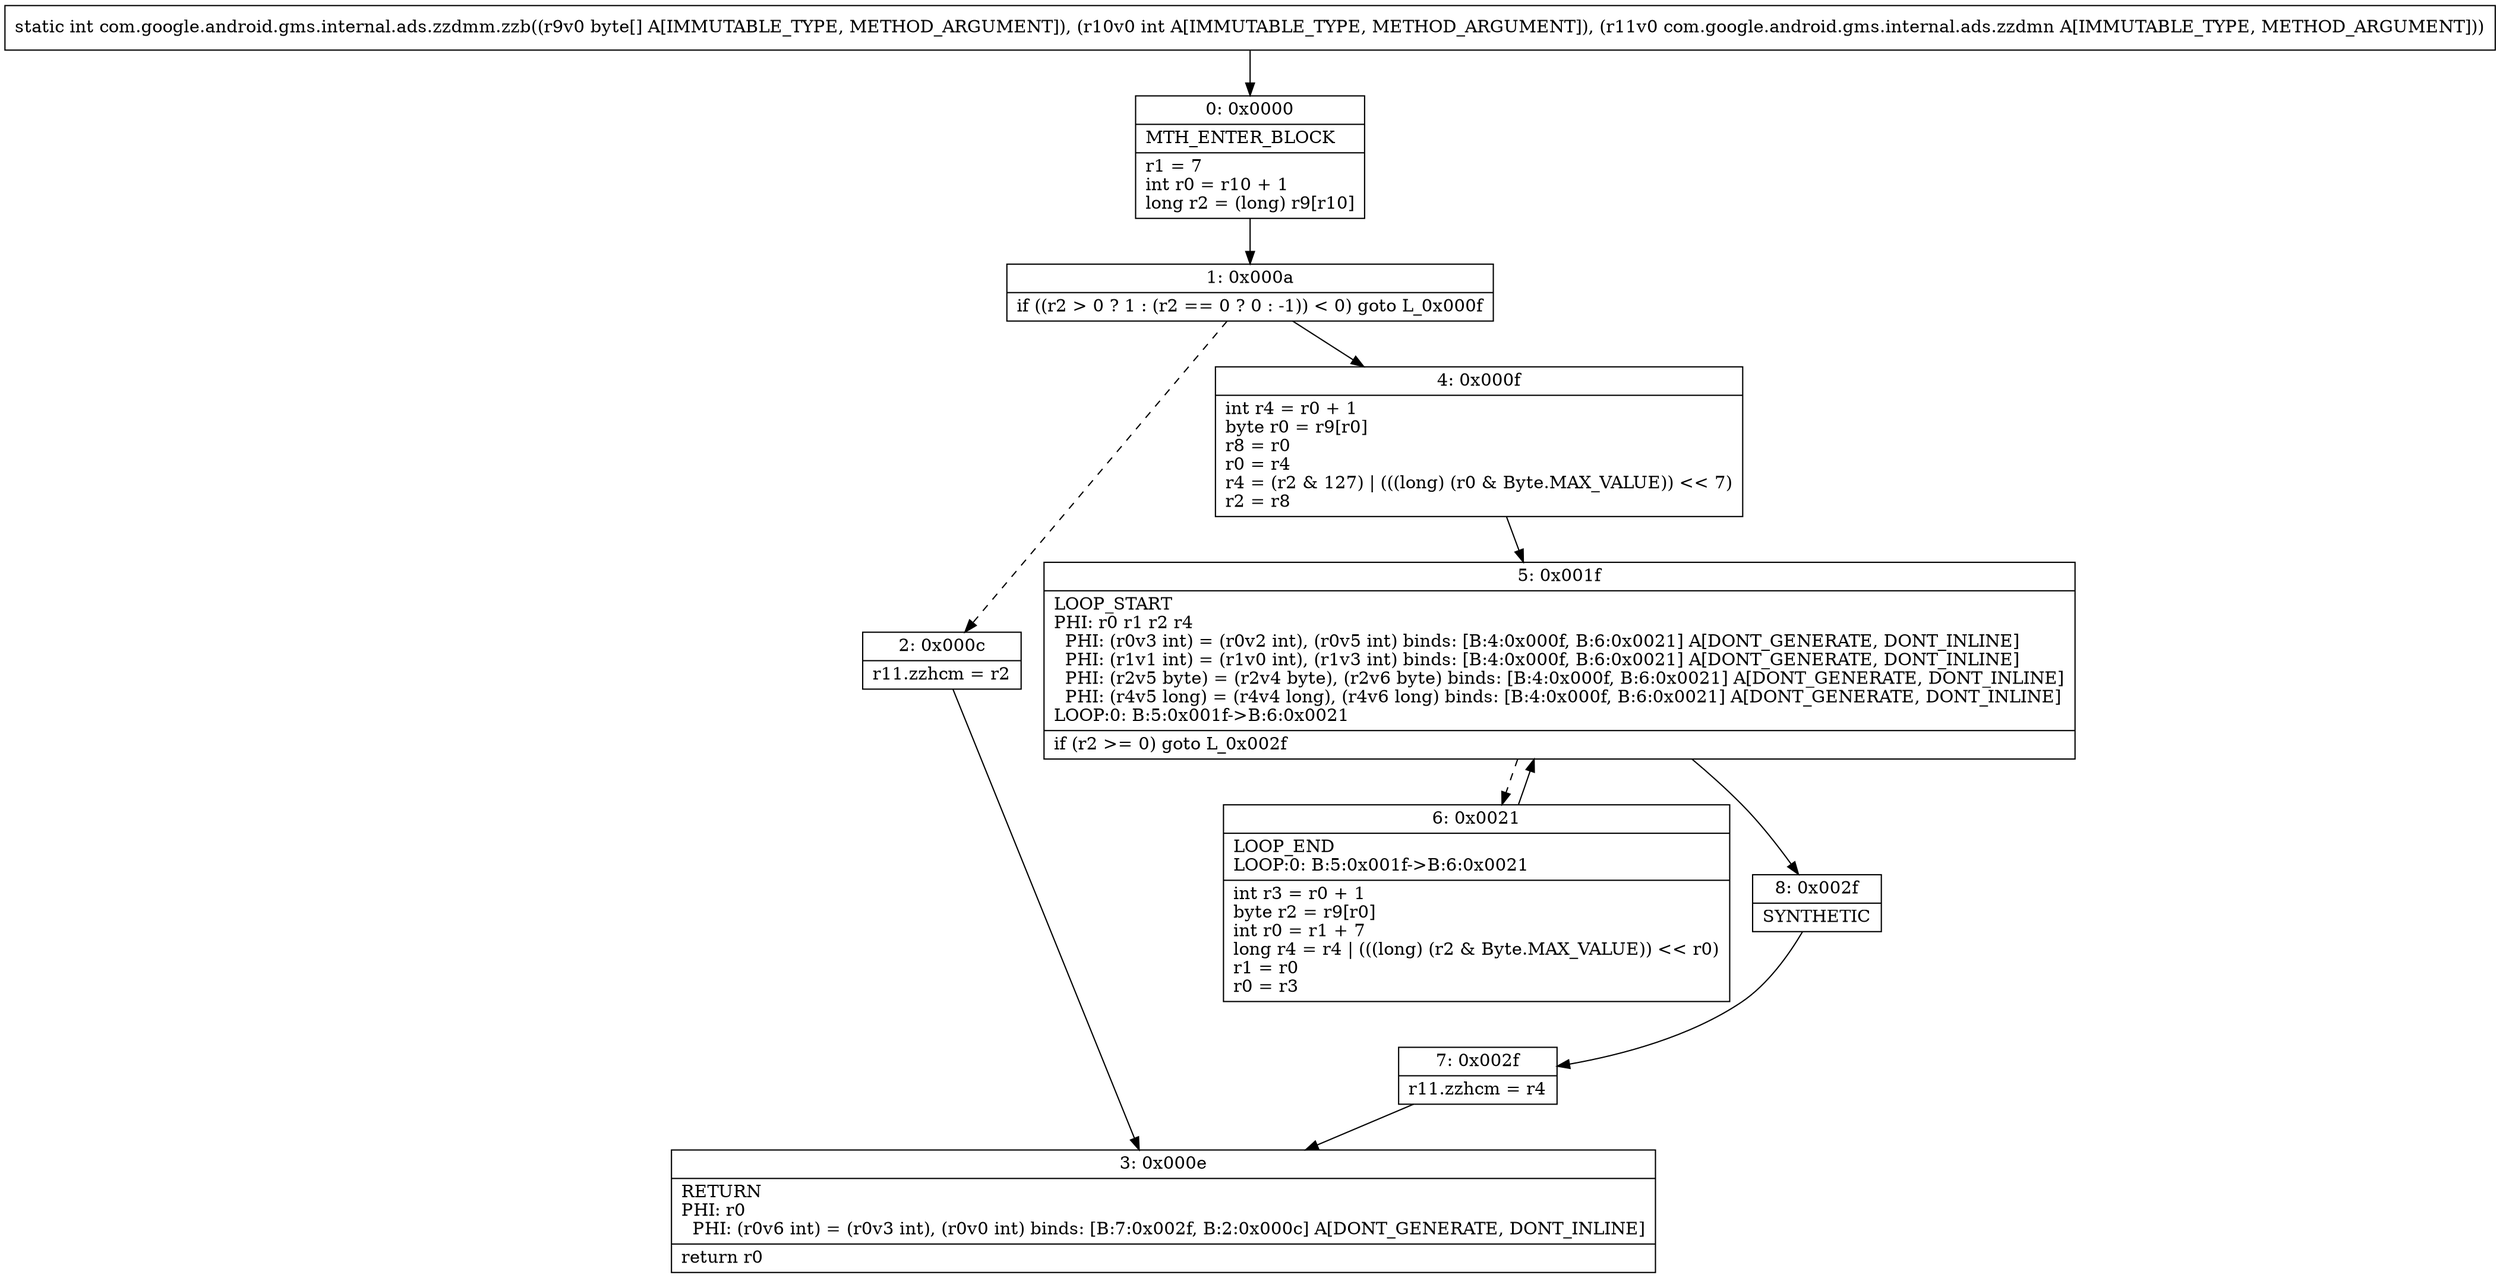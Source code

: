 digraph "CFG forcom.google.android.gms.internal.ads.zzdmm.zzb([BILcom\/google\/android\/gms\/internal\/ads\/zzdmn;)I" {
Node_0 [shape=record,label="{0\:\ 0x0000|MTH_ENTER_BLOCK\l|r1 = 7\lint r0 = r10 + 1\llong r2 = (long) r9[r10]\l}"];
Node_1 [shape=record,label="{1\:\ 0x000a|if ((r2 \> 0 ? 1 : (r2 == 0 ? 0 : \-1)) \< 0) goto L_0x000f\l}"];
Node_2 [shape=record,label="{2\:\ 0x000c|r11.zzhcm = r2\l}"];
Node_3 [shape=record,label="{3\:\ 0x000e|RETURN\lPHI: r0 \l  PHI: (r0v6 int) = (r0v3 int), (r0v0 int) binds: [B:7:0x002f, B:2:0x000c] A[DONT_GENERATE, DONT_INLINE]\l|return r0\l}"];
Node_4 [shape=record,label="{4\:\ 0x000f|int r4 = r0 + 1\lbyte r0 = r9[r0]\lr8 = r0\lr0 = r4\lr4 = (r2 & 127) \| (((long) (r0 & Byte.MAX_VALUE)) \<\< 7)\lr2 = r8\l}"];
Node_5 [shape=record,label="{5\:\ 0x001f|LOOP_START\lPHI: r0 r1 r2 r4 \l  PHI: (r0v3 int) = (r0v2 int), (r0v5 int) binds: [B:4:0x000f, B:6:0x0021] A[DONT_GENERATE, DONT_INLINE]\l  PHI: (r1v1 int) = (r1v0 int), (r1v3 int) binds: [B:4:0x000f, B:6:0x0021] A[DONT_GENERATE, DONT_INLINE]\l  PHI: (r2v5 byte) = (r2v4 byte), (r2v6 byte) binds: [B:4:0x000f, B:6:0x0021] A[DONT_GENERATE, DONT_INLINE]\l  PHI: (r4v5 long) = (r4v4 long), (r4v6 long) binds: [B:4:0x000f, B:6:0x0021] A[DONT_GENERATE, DONT_INLINE]\lLOOP:0: B:5:0x001f\-\>B:6:0x0021\l|if (r2 \>= 0) goto L_0x002f\l}"];
Node_6 [shape=record,label="{6\:\ 0x0021|LOOP_END\lLOOP:0: B:5:0x001f\-\>B:6:0x0021\l|int r3 = r0 + 1\lbyte r2 = r9[r0]\lint r0 = r1 + 7\llong r4 = r4 \| (((long) (r2 & Byte.MAX_VALUE)) \<\< r0)\lr1 = r0\lr0 = r3\l}"];
Node_7 [shape=record,label="{7\:\ 0x002f|r11.zzhcm = r4\l}"];
Node_8 [shape=record,label="{8\:\ 0x002f|SYNTHETIC\l}"];
MethodNode[shape=record,label="{static int com.google.android.gms.internal.ads.zzdmm.zzb((r9v0 byte[] A[IMMUTABLE_TYPE, METHOD_ARGUMENT]), (r10v0 int A[IMMUTABLE_TYPE, METHOD_ARGUMENT]), (r11v0 com.google.android.gms.internal.ads.zzdmn A[IMMUTABLE_TYPE, METHOD_ARGUMENT])) }"];
MethodNode -> Node_0;
Node_0 -> Node_1;
Node_1 -> Node_2[style=dashed];
Node_1 -> Node_4;
Node_2 -> Node_3;
Node_4 -> Node_5;
Node_5 -> Node_6[style=dashed];
Node_5 -> Node_8;
Node_6 -> Node_5;
Node_7 -> Node_3;
Node_8 -> Node_7;
}

